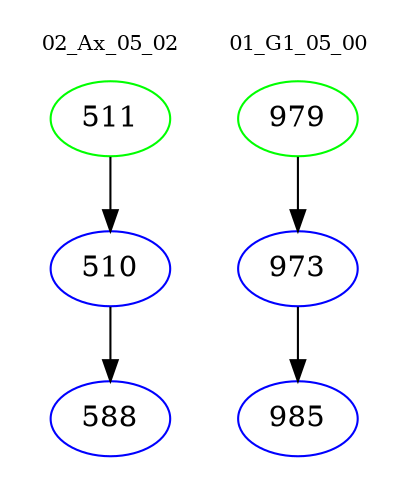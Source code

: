 digraph{
subgraph cluster_0 {
color = white
label = "02_Ax_05_02";
fontsize=10;
T0_511 [label="511", color="green"]
T0_511 -> T0_510 [color="black"]
T0_510 [label="510", color="blue"]
T0_510 -> T0_588 [color="black"]
T0_588 [label="588", color="blue"]
}
subgraph cluster_1 {
color = white
label = "01_G1_05_00";
fontsize=10;
T1_979 [label="979", color="green"]
T1_979 -> T1_973 [color="black"]
T1_973 [label="973", color="blue"]
T1_973 -> T1_985 [color="black"]
T1_985 [label="985", color="blue"]
}
}
